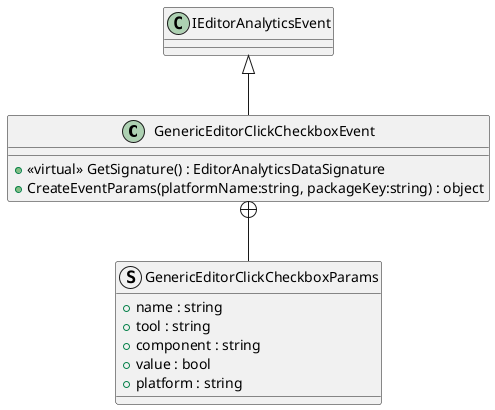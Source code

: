 @startuml
class GenericEditorClickCheckboxEvent {
    + <<virtual>> GetSignature() : EditorAnalyticsDataSignature
    + CreateEventParams(platformName:string, packageKey:string) : object
}
struct GenericEditorClickCheckboxParams {
    + name : string
    + tool : string
    + component : string
    + value : bool
    + platform : string
}
IEditorAnalyticsEvent <|-- GenericEditorClickCheckboxEvent
GenericEditorClickCheckboxEvent +-- GenericEditorClickCheckboxParams
@enduml

